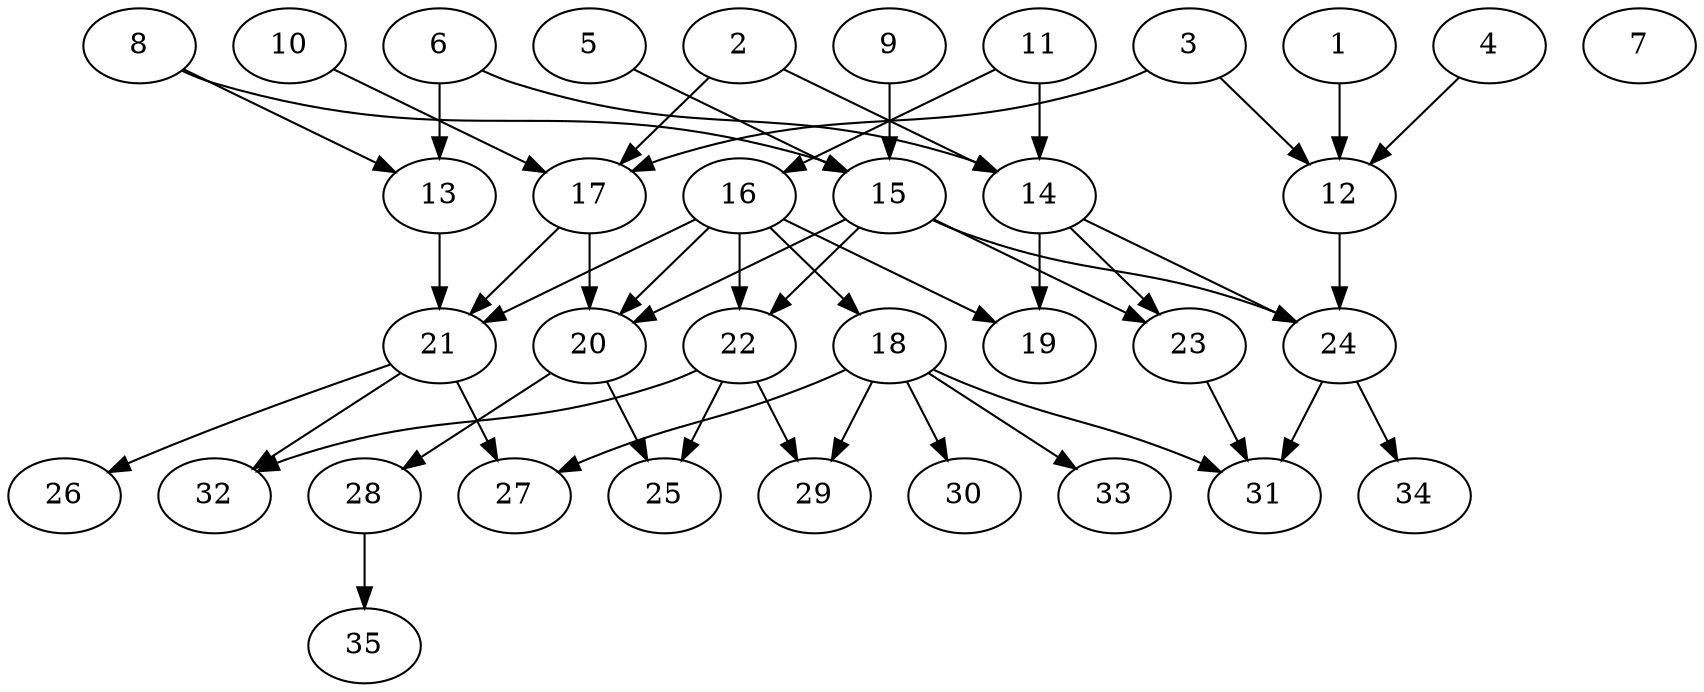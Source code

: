 // DAG (tier=2-normal, mode=compute, n=35, ccr=0.357, fat=0.648, density=0.432, regular=0.541, jump=0.106, mindata=524288, maxdata=8388608)
// DAG automatically generated by daggen at Sun Aug 24 16:33:33 2025
// /home/ermia/Project/Environments/daggen/bin/daggen --dot --ccr 0.357 --fat 0.648 --regular 0.541 --density 0.432 --jump 0.106 --mindata 524288 --maxdata 8388608 -n 35 
digraph G {
  1 [size="257725376375952256", alpha="0.06", expect_size="128862688187976128"]
  1 -> 12 [size ="226915210231808"]
  2 [size="187155530003087622144", alpha="0.19", expect_size="93577765001543811072"]
  2 -> 14 [size ="261753057312768"]
  2 -> 17 [size ="261753057312768"]
  3 [size="56693885931641872", alpha="0.08", expect_size="28346942965820936"]
  3 -> 12 [size ="44029127426048"]
  3 -> 17 [size ="44029127426048"]
  4 [size="8739896780827312", alpha="0.18", expect_size="4369948390413656"]
  4 -> 12 [size ="271208696250368"]
  5 [size="171624519623604436992", alpha="0.10", expect_size="85812259811802218496"]
  5 -> 15 [size ="247064042668032"]
  6 [size="30883483656156036", alpha="0.18", expect_size="15441741828078018"]
  6 -> 13 [size ="12261468930048"]
  6 -> 14 [size ="12261468930048"]
  7 [size="126634270958903361536", alpha="0.14", expect_size="63317135479451680768"]
  8 [size="2857932997682544", alpha="0.03", expect_size="1428966498841272"]
  8 -> 13 [size ="196995687907328"]
  8 -> 15 [size ="196995687907328"]
  9 [size="5504866330831632", alpha="0.02", expect_size="2752433165415816"]
  9 -> 15 [size ="120622009024512"]
  10 [size="687027359342569088", alpha="0.19", expect_size="343513679671284544"]
  10 -> 17 [size ="313984959905792"]
  11 [size="401400580822432", alpha="0.16", expect_size="200700290411216"]
  11 -> 14 [size ="17758892851200"]
  11 -> 16 [size ="17758892851200"]
  12 [size="213534941247514345472", alpha="0.07", expect_size="106767470623757172736"]
  12 -> 24 [size ="285804647677952"]
  13 [size="636871658908737792", alpha="0.02", expect_size="318435829454368896"]
  13 -> 21 [size ="559108239392768"]
  14 [size="504386089209328", alpha="0.17", expect_size="252193044604664"]
  14 -> 19 [size ="55276640141312"]
  14 -> 23 [size ="55276640141312"]
  14 -> 24 [size ="55276640141312"]
  15 [size="3734526702300065", alpha="0.19", expect_size="1867263351150032"]
  15 -> 20 [size ="98001792008192"]
  15 -> 22 [size ="98001792008192"]
  15 -> 23 [size ="98001792008192"]
  15 -> 24 [size ="98001792008192"]
  16 [size="11058495822677920", alpha="0.02", expect_size="5529247911338960"]
  16 -> 18 [size ="256809591898112"]
  16 -> 19 [size ="256809591898112"]
  16 -> 20 [size ="256809591898112"]
  16 -> 21 [size ="256809591898112"]
  16 -> 22 [size ="256809591898112"]
  17 [size="2699208293678042", alpha="0.01", expect_size="1349604146839021"]
  17 -> 20 [size ="65860672684032"]
  17 -> 21 [size ="65860672684032"]
  18 [size="1397520280451640", alpha="0.09", expect_size="698760140225820"]
  18 -> 27 [size ="70694230556672"]
  18 -> 29 [size ="70694230556672"]
  18 -> 30 [size ="70694230556672"]
  18 -> 31 [size ="70694230556672"]
  18 -> 33 [size ="70694230556672"]
  19 [size="175929722971645952", alpha="0.03", expect_size="87964861485822976"]
  20 [size="3480847655108608000", alpha="0.02", expect_size="1740423827554304000"]
  20 -> 25 [size ="18374406963200"]
  20 -> 28 [size ="18374406963200"]
  21 [size="993410593605018", alpha="0.09", expect_size="496705296802509"]
  21 -> 26 [size ="36048608428032"]
  21 -> 27 [size ="36048608428032"]
  21 -> 32 [size ="36048608428032"]
  22 [size="40295469276576350208", alpha="0.15", expect_size="20147734638288175104"]
  22 -> 25 [size ="94028779487232"]
  22 -> 29 [size ="94028779487232"]
  22 -> 32 [size ="94028779487232"]
  23 [size="824060488259591808", alpha="0.08", expect_size="412030244129795904"]
  23 -> 31 [size ="334319323185152"]
  24 [size="69443559628845613056", alpha="0.15", expect_size="34721779814422806528"]
  24 -> 31 [size ="135158896263168"]
  24 -> 34 [size ="135158896263168"]
  25 [size="4785511505971977", alpha="0.14", expect_size="2392755752985988"]
  26 [size="398771466293873737728", alpha="0.07", expect_size="199385733146936868864"]
  27 [size="22484745266712644", alpha="0.05", expect_size="11242372633356322"]
  28 [size="477100896359031", alpha="0.10", expect_size="238550448179515"]
  28 -> 35 [size ="58731295408128"]
  29 [size="153178388716846304", alpha="0.14", expect_size="76589194358423152"]
  30 [size="8547220109442078", alpha="0.11", expect_size="4273610054721039"]
  31 [size="1973822685184000000", alpha="0.11", expect_size="986911342592000000"]
  32 [size="820710834788545024", alpha="0.07", expect_size="410355417394272512"]
  33 [size="3126687606817947648", alpha="0.20", expect_size="1563343803408973824"]
  34 [size="388909131690916864", alpha="0.20", expect_size="194454565845458432"]
  35 [size="11708204948286520", alpha="0.17", expect_size="5854102474143260"]
}